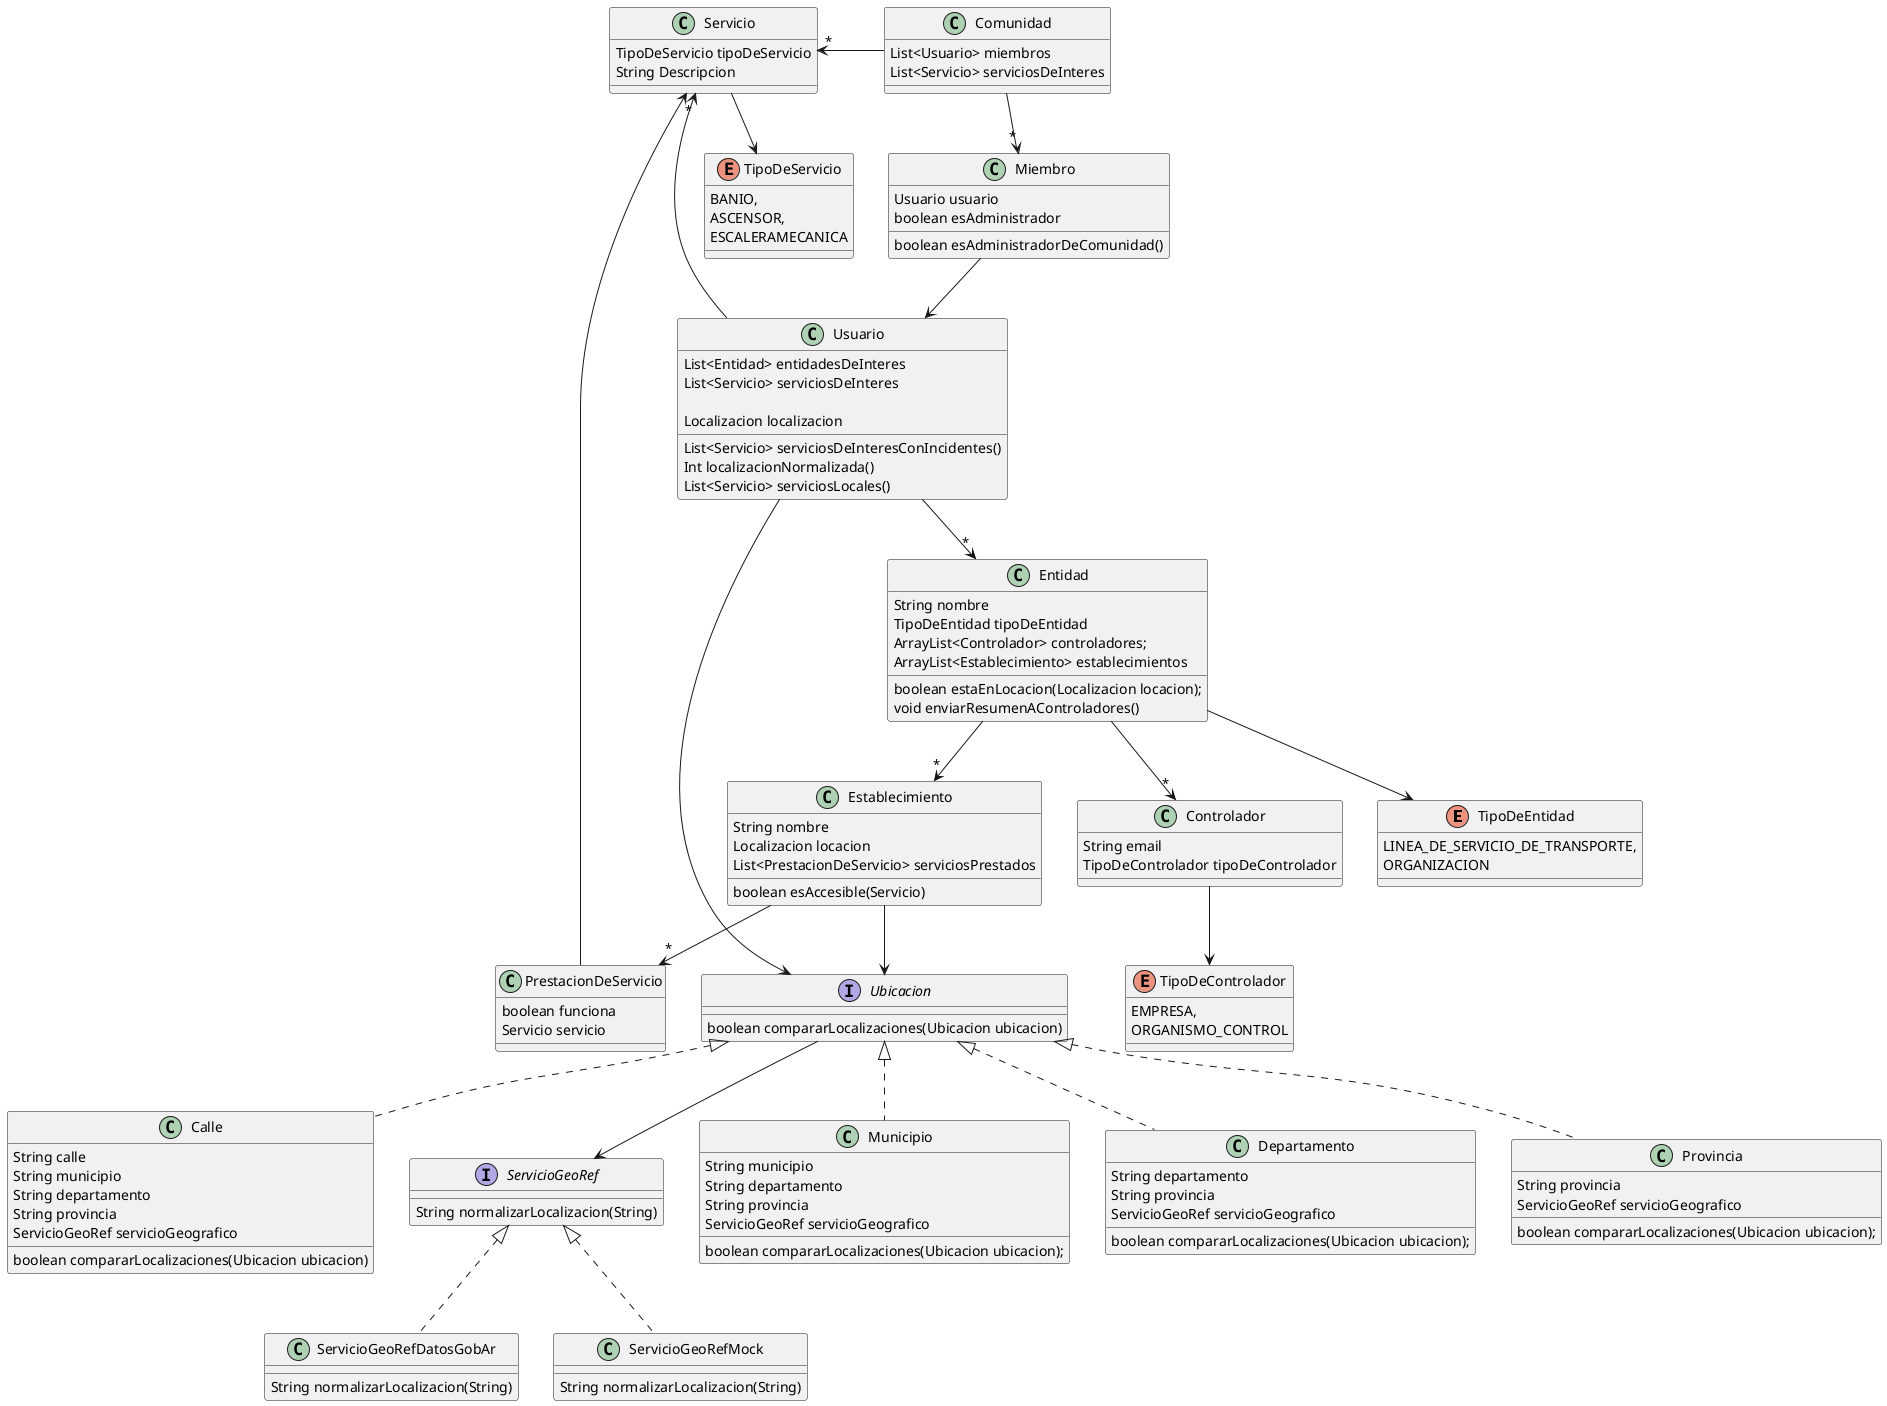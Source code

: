 @startuml
'https://plantuml.com/class-diagram


enum TipoDeEntidad{
    LINEA_DE_SERVICIO_DE_TRANSPORTE,
    ORGANIZACION
}
enum TipoDeControlador{
    EMPRESA,
    ORGANISMO_CONTROL
}

class Controlador{
    String email
    TipoDeControlador tipoDeControlador
}
Controlador --> TipoDeControlador

class Entidad{
    String nombre
    TipoDeEntidad tipoDeEntidad
    ArrayList<Controlador> controladores;
    ArrayList<Establecimiento> establecimientos
    boolean estaEnLocacion(Localizacion locacion);
    void enviarResumenAControladores()
}

Entidad --> "*" Establecimiento
Entidad --> TipoDeEntidad
Entidad --> "*" Controlador

class Establecimiento{
    String nombre
    Localizacion locacion
    List<PrestacionDeServicio> serviciosPrestados
    boolean esAccesible(Servicio)
}

Establecimiento --> Ubicacion
Establecimiento --> "*" PrestacionDeServicio

interface Ubicacion{
    boolean compararLocalizaciones(Ubicacion ubicacion)
}

Usuario --> Ubicacion

class Calle implements Ubicacion{
    String calle
    String municipio
    String departamento
    String provincia
    ServicioGeoRef servicioGeografico
    boolean compararLocalizaciones(Ubicacion ubicacion)
}


Ubicacion --> ServicioGeoRef

class Municipio implements Ubicacion{
    String municipio
    String departamento
    String provincia
    ServicioGeoRef servicioGeografico
    boolean compararLocalizaciones(Ubicacion ubicacion);
}

class Departamento implements Ubicacion{
    String departamento
    String provincia
    ServicioGeoRef servicioGeografico
    boolean compararLocalizaciones(Ubicacion ubicacion);
}

class Provincia implements Ubicacion{
    String provincia
    ServicioGeoRef servicioGeografico
    boolean compararLocalizaciones(Ubicacion ubicacion);
}

enum TipoDeServicio{
    BANIO,
    ASCENSOR,
    ESCALERAMECANICA
}


class Servicio {
    TipoDeServicio tipoDeServicio
    String Descripcion
}

class PrestacionDeServicio{
    boolean funciona
    Servicio servicio
}

Servicio --> TipoDeServicio
PrestacionDeServicio --> Servicio

class Comunidad{
    List<Usuario> miembros
    List<Servicio> serviciosDeInteres
}
Comunidad -left-> "*"  Servicio
Comunidad --> "*" Miembro


class Miembro {
    Usuario usuario
    boolean esAdministrador
    boolean esAdministradorDeComunidad()
}
Miembro --> Usuario

class Usuario {
    List<Entidad> entidadesDeInteres
    List<Servicio> serviciosDeInteres

    Localizacion localizacion
    List<Servicio> serviciosDeInteresConIncidentes()
    Int localizacionNormalizada()
    List<Servicio> serviciosLocales()
}


Usuario --> "*" Entidad
Usuario --> "*" Servicio




interface ServicioGeoRef {
    String normalizarLocalizacion(String)
}


class ServicioGeoRefDatosGobAr implements ServicioGeoRef {
    String normalizarLocalizacion(String)
}


class ServicioGeoRefMock implements ServicioGeoRef {
    String normalizarLocalizacion(String)
}

@enduml